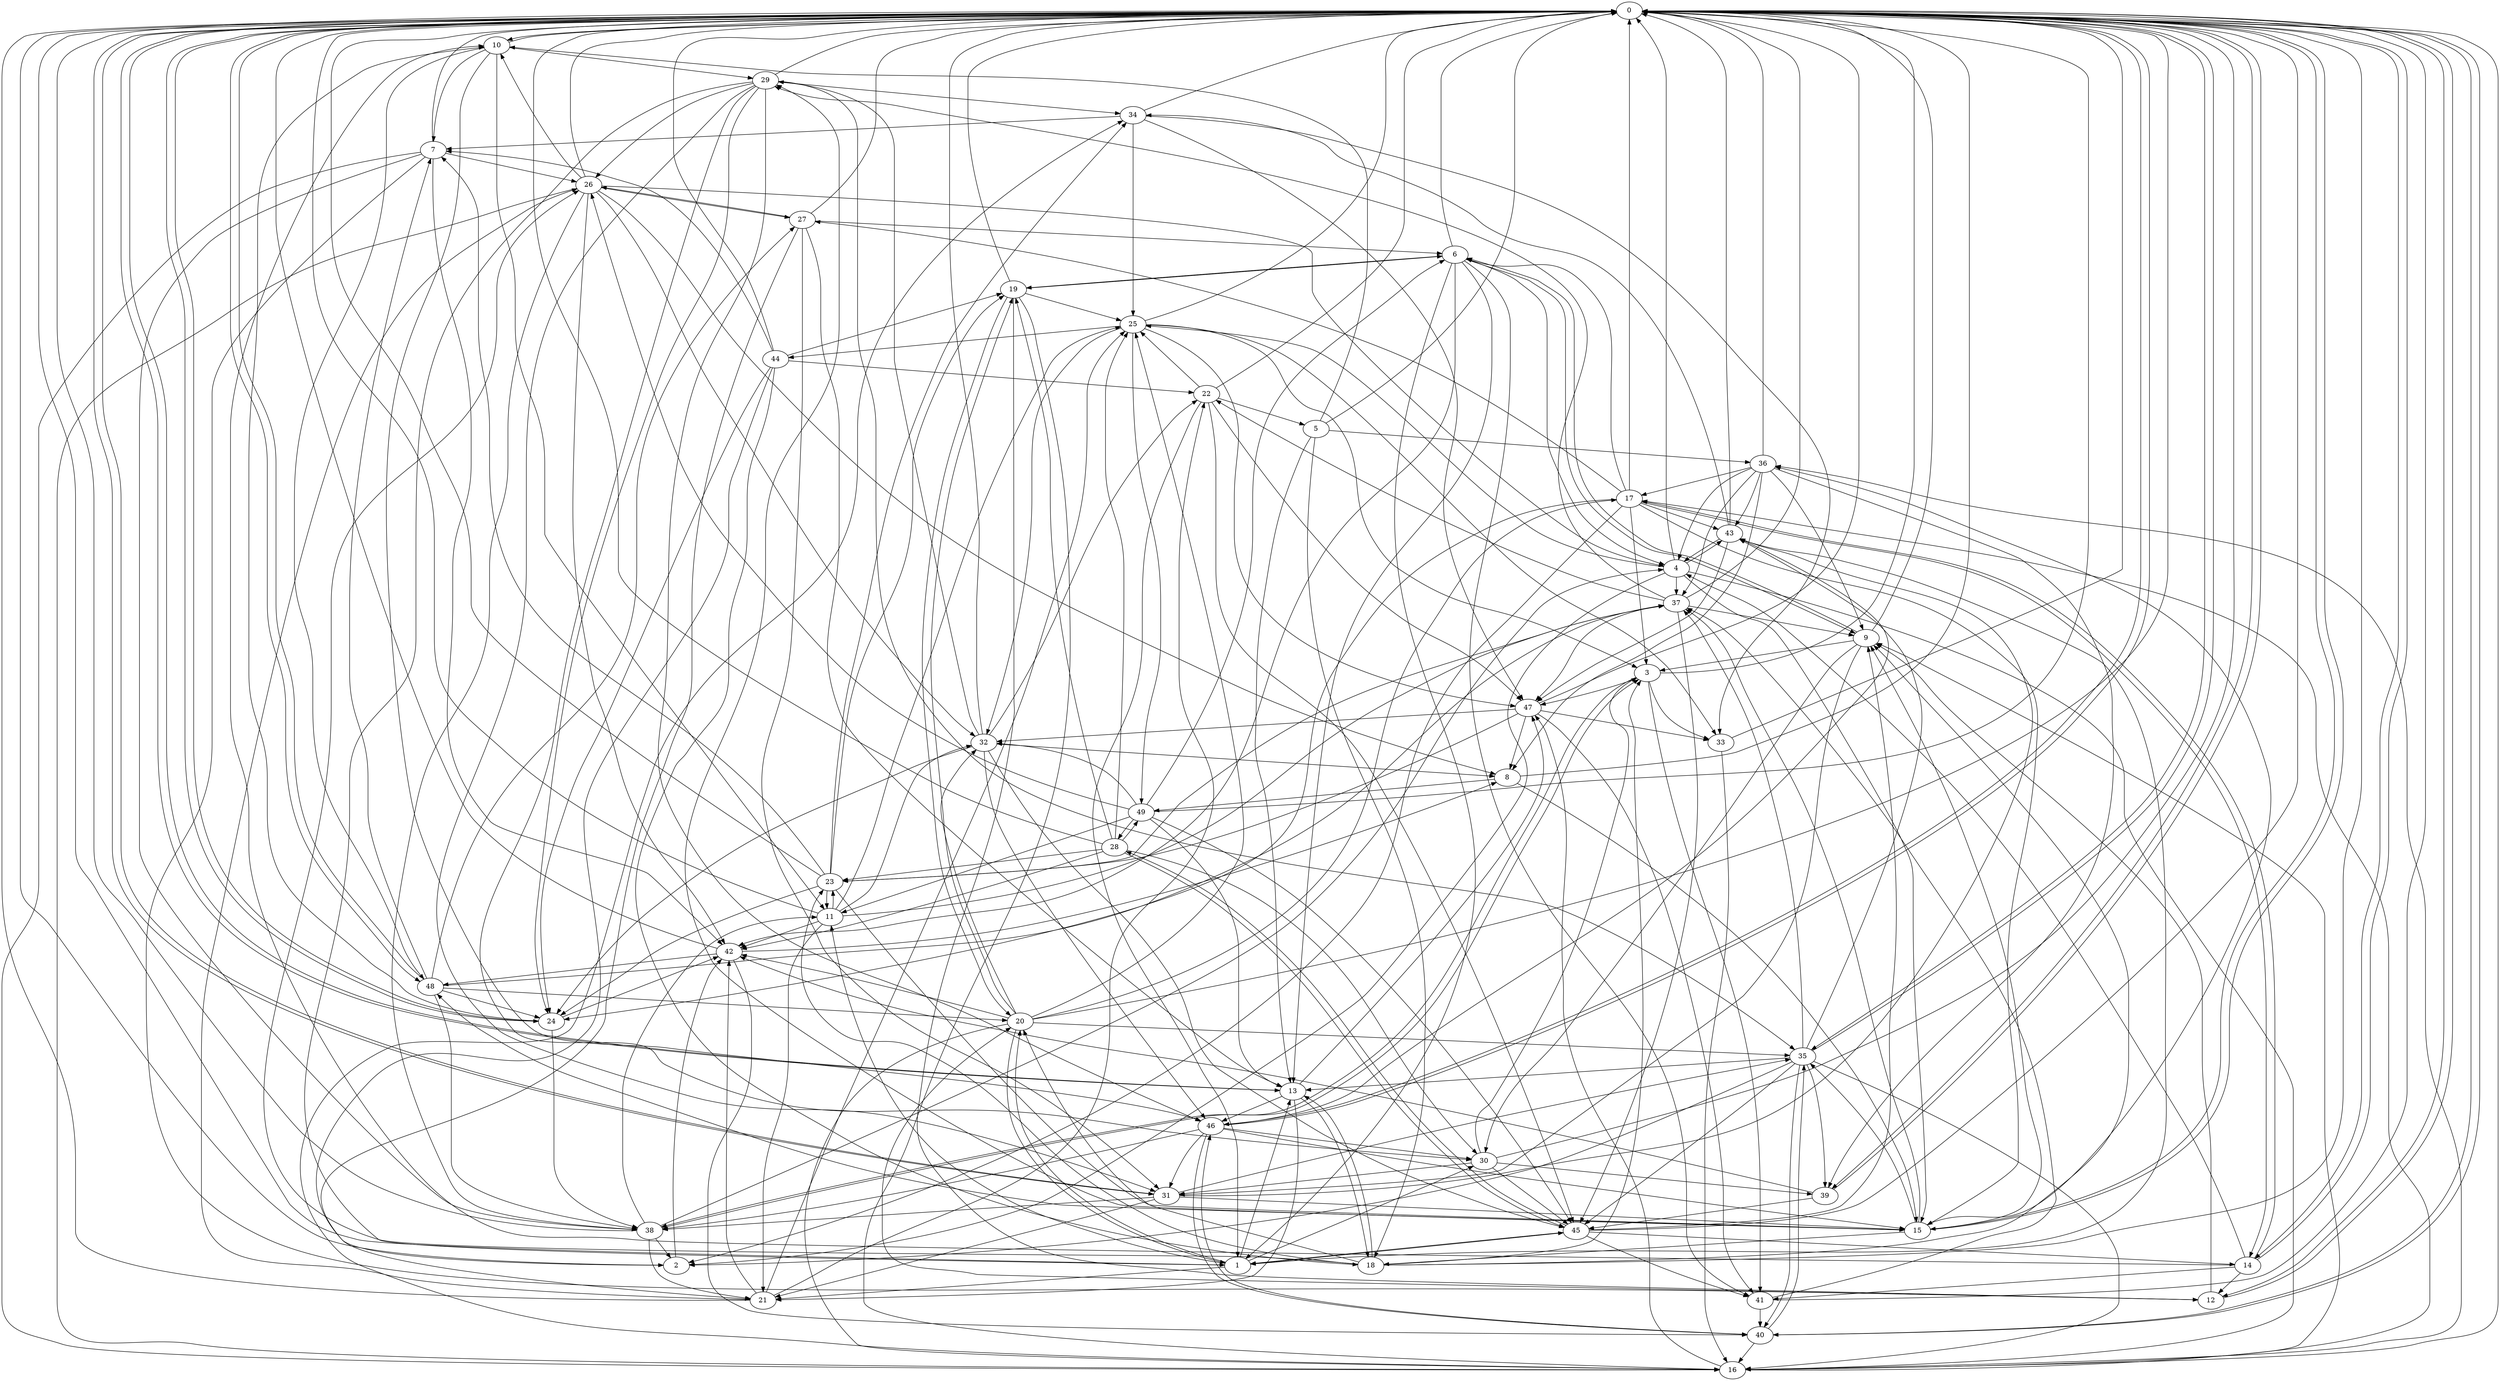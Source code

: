 strict digraph "" {
	0	 [component_delay=3];
	10	 [component_delay=3];
	0 -> 10	 [wire_delay=1];
	12	 [component_delay=3];
	0 -> 12	 [wire_delay=1];
	13	 [component_delay=3];
	0 -> 13	 [wire_delay=1];
	14	 [component_delay=3];
	0 -> 14	 [wire_delay=1];
	15	 [component_delay=3];
	0 -> 15	 [wire_delay=1];
	24	 [component_delay=3];
	0 -> 24	 [wire_delay=1];
	31	 [component_delay=3];
	0 -> 31	 [wire_delay=1];
	35	 [component_delay=3];
	0 -> 35	 [wire_delay=1];
	39	 [component_delay=3];
	0 -> 39	 [wire_delay=1];
	40	 [component_delay=3];
	0 -> 40	 [wire_delay=1];
	46	 [component_delay=3];
	0 -> 46	 [wire_delay=1];
	48	 [component_delay=3];
	0 -> 48	 [wire_delay=1];
	1	 [component_delay=3];
	1 -> 0	 [wire_delay=1];
	11	 [component_delay=3];
	1 -> 11	 [wire_delay=1];
	1 -> 13	 [wire_delay=1];
	20	 [component_delay=3];
	1 -> 20	 [wire_delay=1];
	21	 [component_delay=3];
	1 -> 21	 [wire_delay=1];
	30	 [component_delay=3];
	1 -> 30	 [wire_delay=1];
	45	 [component_delay=3];
	1 -> 45	 [wire_delay=1];
	2	 [component_delay=3];
	2 -> 0	 [wire_delay=1];
	42	 [component_delay=3];
	2 -> 42	 [wire_delay=1];
	3	 [component_delay=3];
	3 -> 0	 [wire_delay=1];
	33	 [component_delay=3];
	3 -> 33	 [wire_delay=1];
	38	 [component_delay=3];
	3 -> 38	 [wire_delay=1];
	41	 [component_delay=3];
	3 -> 41	 [wire_delay=1];
	47	 [component_delay=3];
	3 -> 47	 [wire_delay=1];
	4	 [component_delay=3];
	4 -> 0	 [wire_delay=1];
	4 -> 2	 [wire_delay=1];
	4 -> 15	 [wire_delay=1];
	16	 [component_delay=3];
	4 -> 16	 [wire_delay=1];
	25	 [component_delay=3];
	4 -> 25	 [wire_delay=1];
	37	 [component_delay=3];
	4 -> 37	 [wire_delay=1];
	43	 [component_delay=3];
	4 -> 43	 [wire_delay=1];
	5	 [component_delay=3];
	5 -> 0	 [wire_delay=1];
	5 -> 10	 [wire_delay=1];
	5 -> 13	 [wire_delay=1];
	18	 [component_delay=3];
	5 -> 18	 [wire_delay=1];
	36	 [component_delay=3];
	5 -> 36	 [wire_delay=1];
	6	 [component_delay=3];
	6 -> 0	 [wire_delay=1];
	6 -> 1	 [wire_delay=1];
	6 -> 4	 [wire_delay=1];
	9	 [component_delay=3];
	6 -> 9	 [wire_delay=1];
	6 -> 13	 [wire_delay=1];
	19	 [component_delay=3];
	6 -> 19	 [wire_delay=1];
	6 -> 41	 [wire_delay=1];
	6 -> 42	 [wire_delay=1];
	7	 [component_delay=3];
	7 -> 0	 [wire_delay=1];
	7 -> 12	 [wire_delay=1];
	7 -> 16	 [wire_delay=1];
	26	 [component_delay=3];
	7 -> 26	 [wire_delay=1];
	7 -> 38	 [wire_delay=1];
	7 -> 42	 [wire_delay=1];
	8	 [component_delay=3];
	8 -> 0	 [wire_delay=1];
	8 -> 15	 [wire_delay=1];
	49	 [component_delay=3];
	8 -> 49	 [wire_delay=1];
	9 -> 0	 [wire_delay=1];
	9 -> 3	 [wire_delay=1];
	9 -> 6	 [wire_delay=1];
	9 -> 30	 [wire_delay=1];
	9 -> 31	 [wire_delay=1];
	10 -> 0	 [wire_delay=1];
	10 -> 7	 [wire_delay=1];
	10 -> 11	 [wire_delay=1];
	29	 [component_delay=3];
	10 -> 29	 [wire_delay=1];
	10 -> 46	 [wire_delay=1];
	10 -> 48	 [wire_delay=1];
	11 -> 0	 [wire_delay=1];
	11 -> 21	 [wire_delay=1];
	23	 [component_delay=3];
	11 -> 23	 [wire_delay=1];
	11 -> 25	 [wire_delay=1];
	32	 [component_delay=3];
	11 -> 32	 [wire_delay=1];
	11 -> 37	 [wire_delay=1];
	11 -> 42	 [wire_delay=1];
	12 -> 0	 [wire_delay=1];
	12 -> 9	 [wire_delay=1];
	12 -> 20	 [wire_delay=1];
	13 -> 0	 [wire_delay=1];
	13 -> 18	 [wire_delay=1];
	13 -> 21	 [wire_delay=1];
	13 -> 46	 [wire_delay=1];
	13 -> 47	 [wire_delay=1];
	14 -> 0	 [wire_delay=1];
	14 -> 4	 [wire_delay=1];
	14 -> 10	 [wire_delay=1];
	14 -> 12	 [wire_delay=1];
	17	 [component_delay=3];
	14 -> 17	 [wire_delay=1];
	14 -> 41	 [wire_delay=1];
	15 -> 0	 [wire_delay=1];
	15 -> 9	 [wire_delay=1];
	15 -> 18	 [wire_delay=1];
	15 -> 29	 [wire_delay=1];
	15 -> 35	 [wire_delay=1];
	15 -> 36	 [wire_delay=1];
	15 -> 37	 [wire_delay=1];
	15 -> 48	 [wire_delay=1];
	16 -> 0	 [wire_delay=1];
	16 -> 9	 [wire_delay=1];
	16 -> 17	 [wire_delay=1];
	34	 [component_delay=3];
	16 -> 34	 [wire_delay=1];
	16 -> 36	 [wire_delay=1];
	16 -> 47	 [wire_delay=1];
	17 -> 0	 [wire_delay=1];
	17 -> 2	 [wire_delay=1];
	17 -> 3	 [wire_delay=1];
	17 -> 6	 [wire_delay=1];
	17 -> 14	 [wire_delay=1];
	17 -> 15	 [wire_delay=1];
	17 -> 24	 [wire_delay=1];
	27	 [component_delay=3];
	17 -> 27	 [wire_delay=1];
	17 -> 43	 [wire_delay=1];
	18 -> 0	 [wire_delay=1];
	18 -> 3	 [wire_delay=1];
	18 -> 9	 [wire_delay=1];
	18 -> 13	 [wire_delay=1];
	18 -> 20	 [wire_delay=1];
	18 -> 23	 [wire_delay=1];
	18 -> 26	 [wire_delay=1];
	19 -> 0	 [wire_delay=1];
	19 -> 6	 [wire_delay=1];
	19 -> 12	 [wire_delay=1];
	19 -> 16	 [wire_delay=1];
	19 -> 20	 [wire_delay=1];
	19 -> 25	 [wire_delay=1];
	20 -> 0	 [wire_delay=1];
	20 -> 1	 [wire_delay=1];
	20 -> 16	 [wire_delay=1];
	20 -> 17	 [wire_delay=1];
	20 -> 19	 [wire_delay=1];
	20 -> 25	 [wire_delay=1];
	20 -> 32	 [wire_delay=1];
	20 -> 35	 [wire_delay=1];
	20 -> 42	 [wire_delay=1];
	21 -> 0	 [wire_delay=1];
	22	 [component_delay=3];
	21 -> 22	 [wire_delay=1];
	21 -> 25	 [wire_delay=1];
	21 -> 26	 [wire_delay=1];
	21 -> 42	 [wire_delay=1];
	22 -> 0	 [wire_delay=1];
	22 -> 1	 [wire_delay=1];
	22 -> 5	 [wire_delay=1];
	22 -> 25	 [wire_delay=1];
	22 -> 45	 [wire_delay=1];
	22 -> 47	 [wire_delay=1];
	23 -> 0	 [wire_delay=1];
	23 -> 7	 [wire_delay=1];
	23 -> 11	 [wire_delay=1];
	23 -> 15	 [wire_delay=1];
	23 -> 19	 [wire_delay=1];
	23 -> 24	 [wire_delay=1];
	23 -> 34	 [wire_delay=1];
	23 -> 37	 [wire_delay=1];
	24 -> 0	 [wire_delay=1];
	24 -> 10	 [wire_delay=1];
	24 -> 38	 [wire_delay=1];
	24 -> 42	 [wire_delay=1];
	25 -> 0	 [wire_delay=1];
	25 -> 3	 [wire_delay=1];
	25 -> 32	 [wire_delay=1];
	25 -> 33	 [wire_delay=1];
	44	 [component_delay=3];
	25 -> 44	 [wire_delay=1];
	25 -> 47	 [wire_delay=1];
	25 -> 49	 [wire_delay=1];
	26 -> 0	 [wire_delay=1];
	26 -> 4	 [wire_delay=1];
	26 -> 8	 [wire_delay=1];
	26 -> 10	 [wire_delay=1];
	26 -> 16	 [wire_delay=1];
	26 -> 27	 [wire_delay=1];
	26 -> 32	 [wire_delay=1];
	26 -> 38	 [wire_delay=1];
	26 -> 42	 [wire_delay=1];
	27 -> 0	 [wire_delay=1];
	27 -> 6	 [wire_delay=1];
	27 -> 13	 [wire_delay=1];
	27 -> 21	 [wire_delay=1];
	27 -> 26	 [wire_delay=1];
	27 -> 31	 [wire_delay=1];
	28	 [component_delay=3];
	28 -> 0	 [wire_delay=1];
	28 -> 19	 [wire_delay=1];
	28 -> 23	 [wire_delay=1];
	28 -> 25	 [wire_delay=1];
	28 -> 30	 [wire_delay=1];
	28 -> 42	 [wire_delay=1];
	28 -> 45	 [wire_delay=1];
	28 -> 49	 [wire_delay=1];
	29 -> 0	 [wire_delay=1];
	29 -> 1	 [wire_delay=1];
	29 -> 24	 [wire_delay=1];
	29 -> 26	 [wire_delay=1];
	29 -> 30	 [wire_delay=1];
	29 -> 31	 [wire_delay=1];
	29 -> 34	 [wire_delay=1];
	29 -> 35	 [wire_delay=1];
	29 -> 46	 [wire_delay=1];
	30 -> 0	 [wire_delay=1];
	30 -> 3	 [wire_delay=1];
	30 -> 31	 [wire_delay=1];
	30 -> 39	 [wire_delay=1];
	30 -> 45	 [wire_delay=1];
	31 -> 0	 [wire_delay=1];
	31 -> 15	 [wire_delay=1];
	31 -> 21	 [wire_delay=1];
	31 -> 35	 [wire_delay=1];
	31 -> 38	 [wire_delay=1];
	31 -> 43	 [wire_delay=1];
	32 -> 0	 [wire_delay=1];
	32 -> 8	 [wire_delay=1];
	32 -> 22	 [wire_delay=1];
	32 -> 24	 [wire_delay=1];
	32 -> 29	 [wire_delay=1];
	32 -> 45	 [wire_delay=1];
	32 -> 46	 [wire_delay=1];
	33 -> 0	 [wire_delay=1];
	33 -> 16	 [wire_delay=1];
	34 -> 0	 [wire_delay=1];
	34 -> 7	 [wire_delay=1];
	34 -> 25	 [wire_delay=1];
	34 -> 33	 [wire_delay=1];
	34 -> 47	 [wire_delay=1];
	35 -> 0	 [wire_delay=1];
	35 -> 2	 [wire_delay=1];
	35 -> 13	 [wire_delay=1];
	35 -> 16	 [wire_delay=1];
	35 -> 37	 [wire_delay=1];
	35 -> 39	 [wire_delay=1];
	35 -> 40	 [wire_delay=1];
	35 -> 43	 [wire_delay=1];
	35 -> 45	 [wire_delay=1];
	36 -> 0	 [wire_delay=1];
	36 -> 4	 [wire_delay=1];
	36 -> 8	 [wire_delay=1];
	36 -> 9	 [wire_delay=1];
	36 -> 17	 [wire_delay=1];
	36 -> 37	 [wire_delay=1];
	36 -> 39	 [wire_delay=1];
	36 -> 43	 [wire_delay=1];
	37 -> 0	 [wire_delay=1];
	37 -> 9	 [wire_delay=1];
	37 -> 22	 [wire_delay=1];
	37 -> 29	 [wire_delay=1];
	37 -> 45	 [wire_delay=1];
	37 -> 47	 [wire_delay=1];
	38 -> 0	 [wire_delay=1];
	38 -> 2	 [wire_delay=1];
	38 -> 3	 [wire_delay=1];
	38 -> 4	 [wire_delay=1];
	38 -> 11	 [wire_delay=1];
	38 -> 21	 [wire_delay=1];
	39 -> 0	 [wire_delay=1];
	39 -> 42	 [wire_delay=1];
	39 -> 45	 [wire_delay=1];
	40 -> 0	 [wire_delay=1];
	40 -> 16	 [wire_delay=1];
	40 -> 35	 [wire_delay=1];
	40 -> 46	 [wire_delay=1];
	41 -> 0	 [wire_delay=1];
	41 -> 37	 [wire_delay=1];
	41 -> 40	 [wire_delay=1];
	42 -> 0	 [wire_delay=1];
	42 -> 8	 [wire_delay=1];
	42 -> 40	 [wire_delay=1];
	42 -> 48	 [wire_delay=1];
	43 -> 0	 [wire_delay=1];
	43 -> 1	 [wire_delay=1];
	43 -> 4	 [wire_delay=1];
	43 -> 34	 [wire_delay=1];
	43 -> 47	 [wire_delay=1];
	44 -> 0	 [wire_delay=1];
	44 -> 2	 [wire_delay=1];
	44 -> 7	 [wire_delay=1];
	44 -> 18	 [wire_delay=1];
	44 -> 19	 [wire_delay=1];
	44 -> 22	 [wire_delay=1];
	44 -> 24	 [wire_delay=1];
	45 -> 0	 [wire_delay=1];
	45 -> 1	 [wire_delay=1];
	45 -> 9	 [wire_delay=1];
	45 -> 14	 [wire_delay=1];
	45 -> 28	 [wire_delay=1];
	45 -> 41	 [wire_delay=1];
	46 -> 0	 [wire_delay=1];
	46 -> 15	 [wire_delay=1];
	46 -> 30	 [wire_delay=1];
	46 -> 31	 [wire_delay=1];
	46 -> 38	 [wire_delay=1];
	46 -> 40	 [wire_delay=1];
	46 -> 43	 [wire_delay=1];
	47 -> 0	 [wire_delay=1];
	47 -> 8	 [wire_delay=1];
	47 -> 23	 [wire_delay=1];
	47 -> 32	 [wire_delay=1];
	47 -> 33	 [wire_delay=1];
	47 -> 41	 [wire_delay=1];
	48 -> 0	 [wire_delay=1];
	48 -> 7	 [wire_delay=1];
	48 -> 20	 [wire_delay=1];
	48 -> 24	 [wire_delay=1];
	48 -> 27	 [wire_delay=1];
	48 -> 37	 [wire_delay=1];
	48 -> 38	 [wire_delay=1];
	49 -> 0	 [wire_delay=1];
	49 -> 6	 [wire_delay=1];
	49 -> 11	 [wire_delay=1];
	49 -> 13	 [wire_delay=1];
	49 -> 26	 [wire_delay=1];
	49 -> 28	 [wire_delay=1];
	49 -> 32	 [wire_delay=1];
	49 -> 45	 [wire_delay=1];
}
